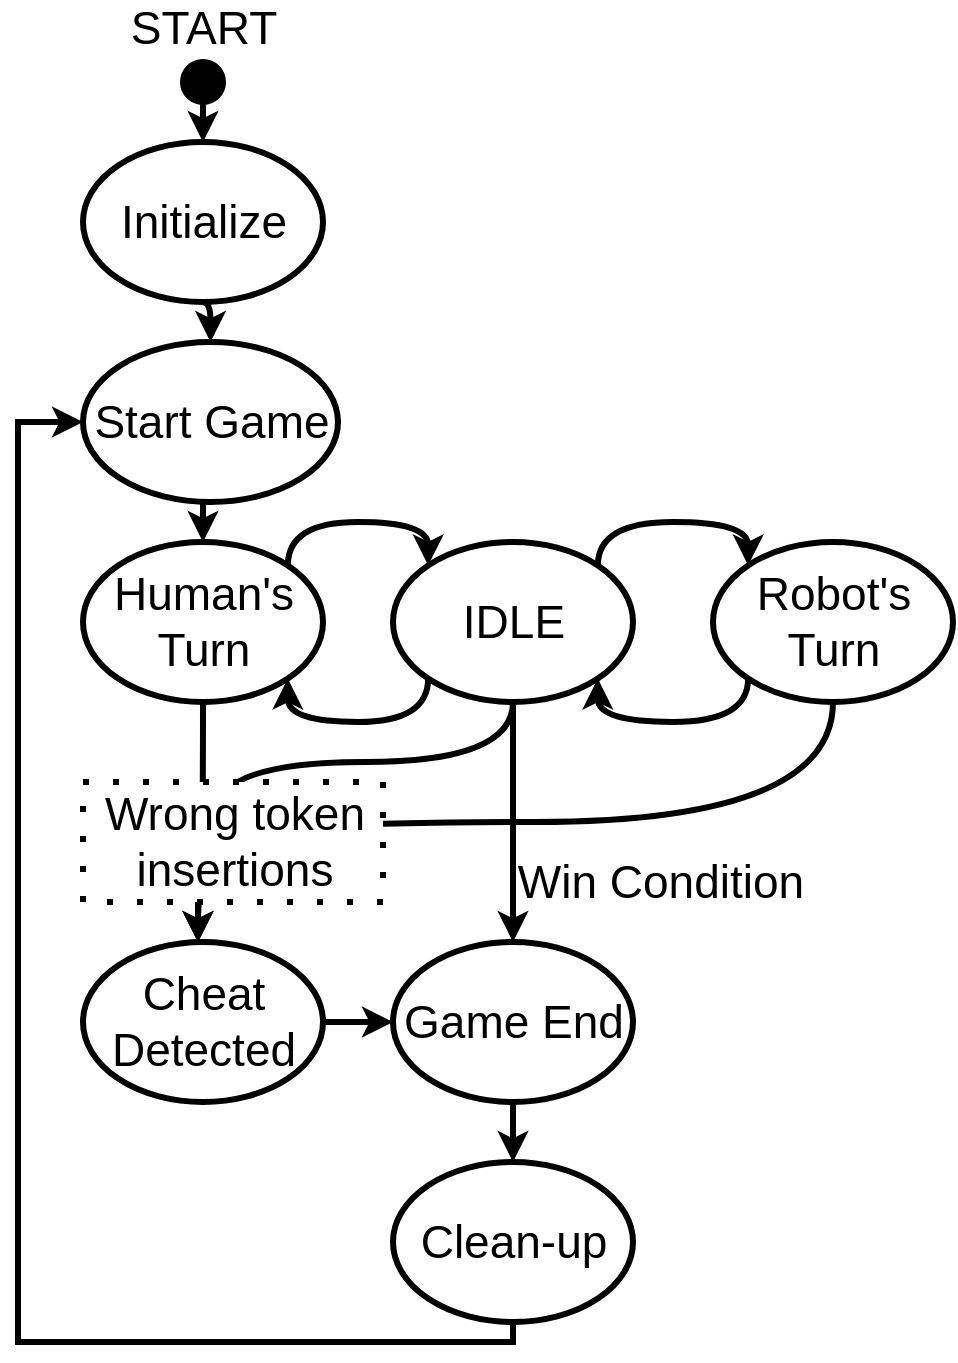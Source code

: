 <mxfile version="17.4.2" type="device"><diagram id="46IbsiD_016B_ftR7Nbg" name="System's Logic Overview"><mxGraphModel dx="1102" dy="905" grid="1" gridSize="10" guides="1" tooltips="1" connect="1" arrows="1" fold="1" page="1" pageScale="1" pageWidth="827" pageHeight="1169" math="0" shadow="0"><root><mxCell id="0"/><mxCell id="1" parent="0"/><mxCell id="5eapew48GsPifD6KG6v_-2" style="edgeStyle=orthogonalEdgeStyle;rounded=0;orthogonalLoop=1;jettySize=auto;html=1;exitX=0.5;exitY=1;exitDx=0;exitDy=0;entryX=0.5;entryY=0;entryDx=0;entryDy=0;strokeWidth=3;fontSize=23;fontStyle=0" parent="1" source="5eapew48GsPifD6KG6v_-3" target="5eapew48GsPifD6KG6v_-22" edge="1"><mxGeometry relative="1" as="geometry"><mxPoint x="767.0" y="360" as="targetPoint"/></mxGeometry></mxCell><mxCell id="5eapew48GsPifD6KG6v_-3" value="Start Game" style="ellipse;whiteSpace=wrap;html=1;strokeWidth=3;fontSize=23;fontStyle=0" parent="1" vertex="1"><mxGeometry x="672.5" y="220" width="127.5" height="80" as="geometry"/></mxCell><mxCell id="5eapew48GsPifD6KG6v_-88" style="edgeStyle=orthogonalEdgeStyle;curved=1;rounded=0;orthogonalLoop=1;jettySize=auto;html=1;exitX=0.5;exitY=1;exitDx=0;exitDy=0;entryX=0.5;entryY=0;entryDx=0;entryDy=0;strokeWidth=3;fontSize=23;fontStyle=0" parent="1" source="5eapew48GsPifD6KG6v_-4" target="5eapew48GsPifD6KG6v_-3" edge="1"><mxGeometry relative="1" as="geometry"/></mxCell><mxCell id="5eapew48GsPifD6KG6v_-4" value="Initialize" style="ellipse;whiteSpace=wrap;html=1;strokeWidth=3;fontSize=23;fontStyle=0" parent="1" vertex="1"><mxGeometry x="672.5" y="120" width="120" height="80" as="geometry"/></mxCell><mxCell id="5eapew48GsPifD6KG6v_-74" value="" style="edgeStyle=orthogonalEdgeStyle;curved=1;rounded=0;orthogonalLoop=1;jettySize=auto;html=1;strokeWidth=3;fontSize=23;fontStyle=0" parent="1" source="5eapew48GsPifD6KG6v_-12" target="5eapew48GsPifD6KG6v_-4" edge="1"><mxGeometry relative="1" as="geometry"/></mxCell><mxCell id="5eapew48GsPifD6KG6v_-12" value="START" style="ellipse;whiteSpace=wrap;html=1;aspect=fixed;fillColor=#000000;textDirection=ltr;labelPosition=center;verticalLabelPosition=top;align=center;verticalAlign=bottom;strokeWidth=3;fontSize=23;fontStyle=0" parent="1" vertex="1"><mxGeometry x="722.5" y="80" width="20" height="20" as="geometry"/></mxCell><mxCell id="5eapew48GsPifD6KG6v_-20" style="edgeStyle=orthogonalEdgeStyle;curved=1;rounded=0;orthogonalLoop=1;jettySize=auto;html=1;exitX=1;exitY=0;exitDx=0;exitDy=0;entryX=0;entryY=0;entryDx=0;entryDy=0;elbow=vertical;strokeWidth=3;fontSize=23;fontStyle=0" parent="1" source="5eapew48GsPifD6KG6v_-22" target="5eapew48GsPifD6KG6v_-26" edge="1"><mxGeometry relative="1" as="geometry"><Array as="points"><mxPoint x="774.5" y="310"/><mxPoint x="845.5" y="310"/></Array></mxGeometry></mxCell><mxCell id="5eapew48GsPifD6KG6v_-21" style="edgeStyle=orthogonalEdgeStyle;curved=1;rounded=0;orthogonalLoop=1;jettySize=auto;html=1;exitX=0.5;exitY=1;exitDx=0;exitDy=0;elbow=vertical;strokeWidth=3;fontSize=23;fontStyle=0" parent="1" source="5eapew48GsPifD6KG6v_-22" target="5eapew48GsPifD6KG6v_-29" edge="1"><mxGeometry relative="1" as="geometry"><Array as="points"><mxPoint x="732" y="480"/><mxPoint x="730" y="480"/></Array></mxGeometry></mxCell><mxCell id="5eapew48GsPifD6KG6v_-67" style="edgeStyle=orthogonalEdgeStyle;rounded=0;orthogonalLoop=1;jettySize=auto;html=1;exitX=0;exitY=1;exitDx=0;exitDy=0;entryX=1;entryY=1;entryDx=0;entryDy=0;curved=1;strokeWidth=3;fontSize=23;fontStyle=0" parent="1" source="5eapew48GsPifD6KG6v_-26" target="5eapew48GsPifD6KG6v_-22" edge="1"><mxGeometry relative="1" as="geometry"><Array as="points"><mxPoint x="845" y="410"/><mxPoint x="775" y="410"/></Array></mxGeometry></mxCell><mxCell id="5eapew48GsPifD6KG6v_-22" value="Human's Turn" style="ellipse;whiteSpace=wrap;html=1;strokeWidth=3;fontSize=23;fontStyle=0" parent="1" vertex="1"><mxGeometry x="672.5" y="320" width="120" height="80" as="geometry"/></mxCell><mxCell id="5eapew48GsPifD6KG6v_-23" style="edgeStyle=orthogonalEdgeStyle;curved=1;rounded=0;orthogonalLoop=1;jettySize=auto;html=1;exitX=0;exitY=1;exitDx=0;exitDy=0;entryX=1;entryY=1;entryDx=0;entryDy=0;elbow=vertical;strokeWidth=3;fontSize=23;fontStyle=0" parent="1" source="5eapew48GsPifD6KG6v_-25" target="5eapew48GsPifD6KG6v_-26" edge="1"><mxGeometry relative="1" as="geometry"><Array as="points"><mxPoint x="1005.5" y="410"/><mxPoint x="929.5" y="410"/></Array></mxGeometry></mxCell><mxCell id="5eapew48GsPifD6KG6v_-24" style="edgeStyle=orthogonalEdgeStyle;curved=1;rounded=0;orthogonalLoop=1;jettySize=auto;html=1;exitX=0.5;exitY=1;exitDx=0;exitDy=0;elbow=vertical;strokeWidth=3;fontSize=23;fontStyle=0" parent="1" source="5eapew48GsPifD6KG6v_-25" target="5eapew48GsPifD6KG6v_-29" edge="1"><mxGeometry relative="1" as="geometry"><Array as="points"><mxPoint x="1048" y="460"/><mxPoint x="750" y="460"/><mxPoint x="750" y="480"/><mxPoint x="730" y="480"/></Array></mxGeometry></mxCell><mxCell id="5eapew48GsPifD6KG6v_-25" value="Robot's Turn" style="ellipse;whiteSpace=wrap;html=1;strokeWidth=3;fontSize=23;fontStyle=0" parent="1" vertex="1"><mxGeometry x="987.5" y="320" width="120" height="80" as="geometry"/></mxCell><mxCell id="5eapew48GsPifD6KG6v_-68" style="edgeStyle=orthogonalEdgeStyle;rounded=0;orthogonalLoop=1;jettySize=auto;html=1;exitX=1;exitY=0;exitDx=0;exitDy=0;entryX=0;entryY=0;entryDx=0;entryDy=0;curved=1;strokeWidth=3;fontSize=23;fontStyle=0" parent="1" source="5eapew48GsPifD6KG6v_-26" target="5eapew48GsPifD6KG6v_-25" edge="1"><mxGeometry relative="1" as="geometry"><Array as="points"><mxPoint x="930" y="310"/><mxPoint x="1005" y="310"/></Array></mxGeometry></mxCell><mxCell id="5eapew48GsPifD6KG6v_-69" value="Win Condition" style="edgeStyle=orthogonalEdgeStyle;curved=1;rounded=0;orthogonalLoop=1;jettySize=auto;html=1;exitX=0.5;exitY=1;exitDx=0;exitDy=0;strokeWidth=3;fontSize=23;fontStyle=0" parent="1" source="5eapew48GsPifD6KG6v_-26" target="5eapew48GsPifD6KG6v_-30" edge="1"><mxGeometry x="0.5" y="73" relative="1" as="geometry"><mxPoint as="offset"/></mxGeometry></mxCell><mxCell id="5eapew48GsPifD6KG6v_-26" value="IDLE" style="ellipse;whiteSpace=wrap;html=1;fillColor=#FFFFFF;strokeWidth=3;fontSize=23;fontStyle=0" parent="1" vertex="1"><mxGeometry x="827.5" y="320" width="120" height="80" as="geometry"/></mxCell><mxCell id="5eapew48GsPifD6KG6v_-90" value="" style="edgeStyle=orthogonalEdgeStyle;curved=1;rounded=0;orthogonalLoop=1;jettySize=auto;html=1;strokeWidth=3;fontSize=23;fontStyle=0" parent="1" source="5eapew48GsPifD6KG6v_-29" target="5eapew48GsPifD6KG6v_-30" edge="1"><mxGeometry relative="1" as="geometry"/></mxCell><mxCell id="5eapew48GsPifD6KG6v_-29" value="Cheat Detected" style="ellipse;whiteSpace=wrap;html=1;strokeWidth=3;fontSize=23;fontStyle=0" parent="1" vertex="1"><mxGeometry x="672.5" y="520" width="120" height="80" as="geometry"/></mxCell><mxCell id="5eapew48GsPifD6KG6v_-89" value="" style="edgeStyle=orthogonalEdgeStyle;curved=1;rounded=0;orthogonalLoop=1;jettySize=auto;html=1;strokeWidth=3;fontSize=23;fontStyle=0" parent="1" source="5eapew48GsPifD6KG6v_-30" target="5eapew48GsPifD6KG6v_-75" edge="1"><mxGeometry relative="1" as="geometry"/></mxCell><mxCell id="5eapew48GsPifD6KG6v_-30" value="Game End" style="ellipse;whiteSpace=wrap;html=1;strokeWidth=3;fontSize=23;fontStyle=0" parent="1" vertex="1"><mxGeometry x="827.5" y="520" width="120" height="80" as="geometry"/></mxCell><mxCell id="5eapew48GsPifD6KG6v_-31" style="edgeStyle=orthogonalEdgeStyle;curved=1;rounded=0;orthogonalLoop=1;jettySize=auto;html=1;exitX=0.5;exitY=1;exitDx=0;exitDy=0;elbow=vertical;strokeWidth=3;fontSize=23;fontStyle=0" parent="1" source="5eapew48GsPifD6KG6v_-26" target="5eapew48GsPifD6KG6v_-29" edge="1"><mxGeometry relative="1" as="geometry"><mxPoint x="887" y="440" as="sourcePoint"/><Array as="points"><mxPoint x="888" y="430"/><mxPoint x="740" y="430"/><mxPoint x="740" y="480"/><mxPoint x="730" y="480"/></Array><mxPoint x="730" y="520" as="targetPoint"/></mxGeometry></mxCell><mxCell id="5eapew48GsPifD6KG6v_-72" value="Wrong token &lt;br&gt;insertions" style="text;html=1;align=center;verticalAlign=middle;resizable=0;points=[];autosize=1;strokeColor=default;fillColor=default;strokeWidth=3;fontSize=23;fontStyle=0;dashed=1;dashPattern=1 4;" parent="1" vertex="1"><mxGeometry x="672.5" y="440" width="150" height="60" as="geometry"/></mxCell><mxCell id="5eapew48GsPifD6KG6v_-91" style="edgeStyle=orthogonalEdgeStyle;rounded=0;orthogonalLoop=1;jettySize=auto;html=1;exitX=0.5;exitY=1;exitDx=0;exitDy=0;entryX=0;entryY=0.5;entryDx=0;entryDy=0;strokeWidth=3;fontSize=23;fontStyle=0" parent="1" source="5eapew48GsPifD6KG6v_-75" target="5eapew48GsPifD6KG6v_-3" edge="1"><mxGeometry relative="1" as="geometry"><Array as="points"><mxPoint x="887" y="720"/><mxPoint x="640" y="720"/><mxPoint x="640" y="260"/></Array></mxGeometry></mxCell><mxCell id="5eapew48GsPifD6KG6v_-75" value="Clean-up" style="ellipse;whiteSpace=wrap;html=1;strokeWidth=3;fontSize=23;fontStyle=0" parent="1" vertex="1"><mxGeometry x="827.5" y="630" width="120" height="80" as="geometry"/></mxCell></root></mxGraphModel></diagram></mxfile>